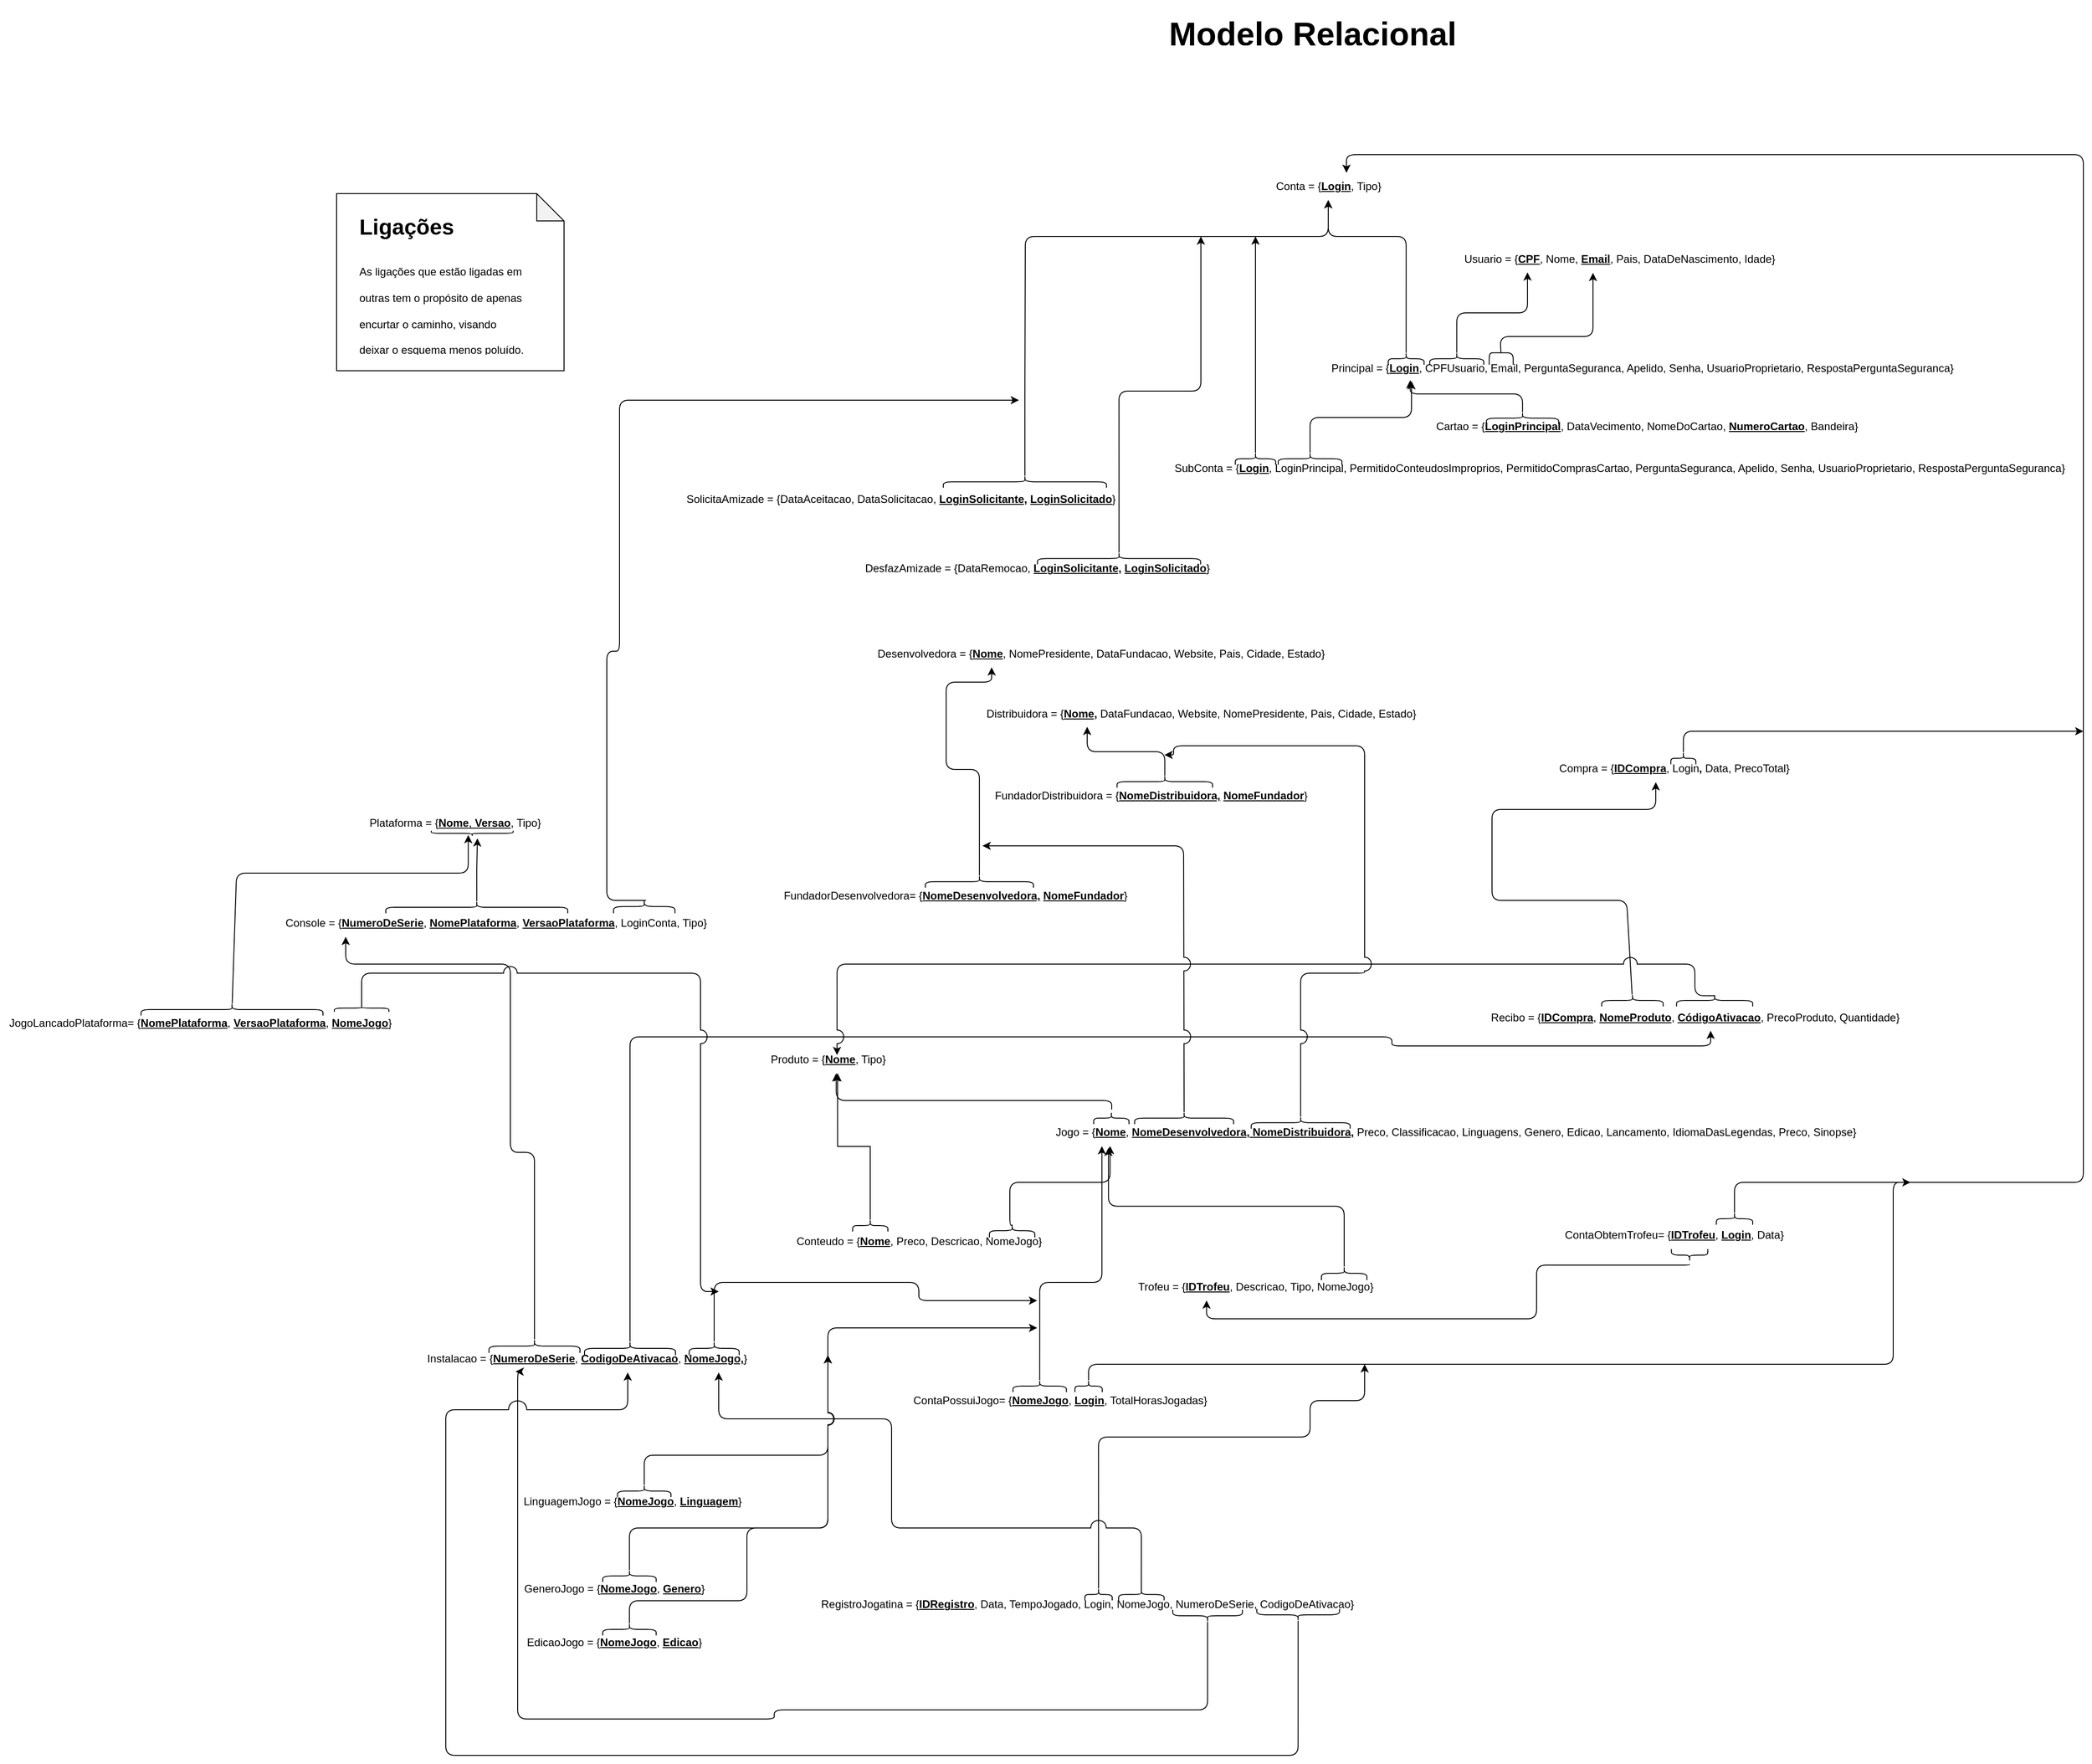 <mxfile version="21.3.6" type="device">
  <diagram name="Page-1" id="J8sD0P-VLiAFO0Mi7lsR">
    <mxGraphModel dx="4269" dy="-627" grid="1" gridSize="10" guides="1" tooltips="1" connect="1" arrows="1" fold="1" page="1" pageScale="1" pageWidth="850" pageHeight="1100" math="0" shadow="0">
      <root>
        <mxCell id="0" />
        <mxCell id="1" parent="0" />
        <mxCell id="e3agSbo70QrFWaM-nMXp-7" value="Desenvolvedora = {&lt;u&gt;&lt;b&gt;Nome&lt;/b&gt;&lt;/u&gt;, NomePresidente, DataFundacao, Website, Pais, Cidade, Estado}" style="text;html=1;align=center;verticalAlign=middle;resizable=0;points=[];autosize=1;strokeColor=none;fillColor=none;" parent="1" vertex="1">
          <mxGeometry x="-2430" y="2053.76" width="520" height="30" as="geometry" />
        </mxCell>
        <mxCell id="e3agSbo70QrFWaM-nMXp-8" value="Distribuidora = {&lt;u style=&quot;font-weight: bold;&quot;&gt;Nome,&lt;/u&gt;&lt;b&gt;&amp;nbsp;&lt;/b&gt;DataFundacao, Website, NomePresidente, Pais, Cidade, Estado}" style="text;html=1;align=center;verticalAlign=middle;resizable=0;points=[];autosize=1;strokeColor=none;fillColor=none;" parent="1" vertex="1">
          <mxGeometry x="-2310" y="2120" width="500" height="30" as="geometry" />
        </mxCell>
        <mxCell id="e3agSbo70QrFWaM-nMXp-9" value="FundadorDistribuidora = {&lt;u style=&quot;font-weight: bold;&quot;&gt;NomeDistribuidora,&lt;/u&gt;&amp;nbsp;&lt;b&gt;&lt;u&gt;NomeFundador&lt;/u&gt;&lt;/b&gt;}" style="text;html=1;align=center;verticalAlign=middle;resizable=0;points=[];autosize=1;strokeColor=none;fillColor=none;" parent="1" vertex="1">
          <mxGeometry x="-2300" y="2210" width="370" height="30" as="geometry" />
        </mxCell>
        <mxCell id="e3agSbo70QrFWaM-nMXp-10" value="FundadorDesenvolvedora= {&lt;u style=&quot;font-weight: bold;&quot;&gt;NomeDesenvolvedora,&lt;/u&gt;&amp;nbsp;&lt;b&gt;&lt;u&gt;NomeFundador&lt;/u&gt;&lt;/b&gt;}" style="text;html=1;align=center;verticalAlign=middle;resizable=0;points=[];autosize=1;strokeColor=none;fillColor=none;" parent="1" vertex="1">
          <mxGeometry x="-2530" y="2320" width="400" height="30" as="geometry" />
        </mxCell>
        <mxCell id="e3agSbo70QrFWaM-nMXp-11" value="Jogo = {&lt;b&gt;&lt;u&gt;Nome&lt;/u&gt;&lt;/b&gt;, &lt;b style=&quot;text-decoration-line: underline;&quot;&gt;NomeDesenvolvedora, NomeDistribuidora,&lt;/b&gt;&amp;nbsp;Preco, Classificacao, Linguagens, Genero, Edicao, Lancamento, IdiomaDasLegendas, Preco, Sinopse}" style="text;html=1;align=center;verticalAlign=middle;resizable=0;points=[];autosize=1;strokeColor=none;fillColor=default;" parent="1" vertex="1">
          <mxGeometry x="-2230" y="2580" width="900" height="30" as="geometry" />
        </mxCell>
        <mxCell id="e3agSbo70QrFWaM-nMXp-12" value="Conteudo = {&lt;b style=&quot;border-color: var(--border-color);&quot;&gt;&lt;u style=&quot;border-color: var(--border-color);&quot;&gt;Nome&lt;/u&gt;&lt;/b&gt;, Preco, Descricao, NomeJogo}" style="text;html=1;align=center;verticalAlign=middle;resizable=0;points=[];autosize=1;strokeColor=none;fillColor=none;" parent="1" vertex="1">
          <mxGeometry x="-2515" y="2700" width="290" height="30" as="geometry" />
        </mxCell>
        <mxCell id="e3agSbo70QrFWaM-nMXp-13" value="Produto = {&lt;span style=&quot;border-color: var(--border-color);&quot;&gt;&lt;u style=&quot;font-weight: bold; border-color: var(--border-color);&quot;&gt;Nome&lt;/u&gt;&lt;span style=&quot;border-color: var(--border-color);&quot;&gt;, Tipo&lt;/span&gt;&lt;/span&gt;}" style="text;html=1;align=center;verticalAlign=middle;resizable=0;points=[];autosize=1;strokeColor=none;fillColor=none;" parent="1" vertex="1">
          <mxGeometry x="-2545" y="2500" width="150" height="30" as="geometry" />
        </mxCell>
        <mxCell id="e3agSbo70QrFWaM-nMXp-14" value="Trofeu = {&lt;span style=&quot;border-color: var(--border-color);&quot;&gt;&lt;u style=&quot;font-weight: bold; border-color: var(--border-color);&quot;&gt;IDTrofeu&lt;/u&gt;&lt;span style=&quot;border-color: var(--border-color);&quot;&gt;, Descricao, Tipo, NomeJogo&lt;/span&gt;&lt;/span&gt;}" style="text;html=1;align=center;verticalAlign=middle;resizable=0;points=[];autosize=1;strokeColor=none;fillColor=none;" parent="1" vertex="1">
          <mxGeometry x="-2140" y="2750" width="280" height="30" as="geometry" />
        </mxCell>
        <mxCell id="e3agSbo70QrFWaM-nMXp-15" value="Plataforma = {&lt;span style=&quot;border-color: var(--border-color);&quot;&gt;&lt;u style=&quot;font-weight: bold; border-color: var(--border-color);&quot;&gt;Nome&lt;/u&gt;&lt;span style=&quot;border-color: var(--border-color);&quot;&gt;&lt;u&gt;,&amp;nbsp;&lt;/u&gt;&lt;/span&gt;&lt;span style=&quot;border-color: var(--border-color);&quot;&gt;&lt;b&gt;&lt;u&gt;Versao&lt;/u&gt;&lt;/b&gt;, Tipo&lt;/span&gt;&lt;/span&gt;}" style="text;html=1;align=center;verticalAlign=middle;resizable=0;points=[];autosize=1;strokeColor=none;fillColor=none;" parent="1" vertex="1">
          <mxGeometry x="-2985" y="2240" width="210" height="30" as="geometry" />
        </mxCell>
        <mxCell id="e3agSbo70QrFWaM-nMXp-16" value="RegistroJogatina = {&lt;span style=&quot;border-color: var(--border-color);&quot;&gt;&lt;u style=&quot;font-weight: bold; border-color: var(--border-color);&quot;&gt;IDRegistro&lt;/u&gt;&lt;span style=&quot;border-color: var(--border-color);&quot;&gt;, Data, TempoJogado, Login, NomeJogo, NumeroDeSerie, CodigoDeAtivacao&lt;/span&gt;&lt;/span&gt;}" style="text;html=1;align=center;verticalAlign=middle;resizable=0;points=[];autosize=1;strokeColor=none;fillColor=none;" parent="1" vertex="1">
          <mxGeometry x="-2490" y="3098.75" width="610" height="30" as="geometry" />
        </mxCell>
        <mxCell id="e3agSbo70QrFWaM-nMXp-17" value="Console = {&lt;span style=&quot;border-color: var(--border-color);&quot;&gt;&lt;u style=&quot;font-weight: bold; border-color: var(--border-color);&quot;&gt;NumeroDeSerie&lt;/u&gt;&lt;span style=&quot;border-color: var(--border-color);&quot;&gt;,&amp;nbsp;&lt;u style=&quot;border-color: var(--border-color); font-weight: bold;&quot;&gt;NomePlataforma&lt;/u&gt;,&amp;nbsp;&lt;b&gt;&lt;u&gt;VersaoPlataforma&lt;/u&gt;&lt;/b&gt;, LoginConta, Tipo&lt;/span&gt;&lt;/span&gt;}" style="text;html=1;align=center;verticalAlign=middle;resizable=0;points=[];autosize=1;strokeColor=none;fillColor=none;" parent="1" vertex="1">
          <mxGeometry x="-3080" y="2350" width="490" height="30" as="geometry" />
        </mxCell>
        <mxCell id="e3agSbo70QrFWaM-nMXp-32" value="Instalacao = {&lt;span style=&quot;border-color: var(--border-color);&quot;&gt;&lt;u style=&quot;font-weight: bold; border-color: var(--border-color);&quot;&gt;NumeroDeSerie&lt;/u&gt;&lt;span style=&quot;border-color: var(--border-color);&quot;&gt;, &lt;u style=&quot;font-weight: bold;&quot;&gt;CodigoDeAtivacao&lt;/u&gt;, &lt;b&gt;&lt;u&gt;NomeJogo,&lt;/u&gt;&lt;/b&gt;&lt;/span&gt;&lt;/span&gt;}" style="text;html=1;align=center;verticalAlign=middle;resizable=0;points=[];autosize=1;strokeColor=none;fillColor=none;" parent="1" vertex="1">
          <mxGeometry x="-2925" y="2829.06" width="380" height="30" as="geometry" />
        </mxCell>
        <mxCell id="e3agSbo70QrFWaM-nMXp-34" value="Compra = {&lt;span style=&quot;border-color: var(--border-color);&quot;&gt;&lt;u style=&quot;font-weight: bold; border-color: var(--border-color);&quot;&gt;IDCompra&lt;/u&gt;&lt;span style=&quot;border-color: var(--border-color);&quot;&gt;, Login&lt;u style=&quot;font-weight: bold;&quot;&gt;,&lt;/u&gt;&amp;nbsp;Data, PrecoTotal&lt;/span&gt;&lt;/span&gt;}" style="text;html=1;align=center;verticalAlign=middle;resizable=0;points=[];autosize=1;strokeColor=none;fillColor=none;" parent="1" vertex="1">
          <mxGeometry x="-1680.0" y="2180" width="280" height="30" as="geometry" />
        </mxCell>
        <mxCell id="e3agSbo70QrFWaM-nMXp-35" value="Usuario = {&lt;span style=&quot;border-color: var(--border-color);&quot;&gt;&lt;u style=&quot;font-weight: bold; border-color: var(--border-color);&quot;&gt;CPF&lt;/u&gt;&lt;span style=&quot;border-color: var(--border-color);&quot;&gt;, Nome, &lt;b&gt;&lt;u&gt;Email&lt;/u&gt;&lt;/b&gt;, Pais, DataDeNascimento, Idade&lt;/span&gt;&lt;/span&gt;}" style="text;html=1;align=center;verticalAlign=middle;resizable=0;points=[];autosize=1;strokeColor=none;fillColor=none;" parent="1" vertex="1">
          <mxGeometry x="-1785.0" y="1620" width="370" height="30" as="geometry" />
        </mxCell>
        <mxCell id="e3agSbo70QrFWaM-nMXp-36" value="Principal = {&lt;span style=&quot;border-color: var(--border-color);&quot;&gt;&lt;u style=&quot;font-weight: bold; border-color: var(--border-color);&quot;&gt;Login&lt;/u&gt;&lt;span style=&quot;border-color: var(--border-color);&quot;&gt;, CPFUsuario, Email, PerguntaSeguranca, Apelido, Senha, UsuarioProprietario, RespostaPerguntaSeguranca&lt;/span&gt;&lt;/span&gt;}" style="text;html=1;align=center;verticalAlign=middle;resizable=0;points=[];autosize=1;strokeColor=none;fillColor=none;" parent="1" vertex="1">
          <mxGeometry x="-1930" y="1740" width="710" height="30" as="geometry" />
        </mxCell>
        <mxCell id="e3agSbo70QrFWaM-nMXp-37" value="Conta = {&lt;span style=&quot;border-color: var(--border-color);&quot;&gt;&lt;u style=&quot;font-weight: bold; border-color: var(--border-color);&quot;&gt;Login&lt;/u&gt;&lt;span style=&quot;border-color: var(--border-color);&quot;&gt;, Tipo&lt;/span&gt;&lt;/span&gt;}" style="text;html=1;align=center;verticalAlign=middle;resizable=0;points=[];autosize=1;strokeColor=none;fillColor=none;" parent="1" vertex="1">
          <mxGeometry x="-1990" y="1540" width="140" height="30" as="geometry" />
        </mxCell>
        <mxCell id="e3agSbo70QrFWaM-nMXp-38" value="SubConta = {&lt;span style=&quot;border-color: var(--border-color);&quot;&gt;&lt;u style=&quot;font-weight: bold; border-color: var(--border-color);&quot;&gt;Login&lt;/u&gt;&lt;span style=&quot;border-color: var(--border-color);&quot;&gt;, LoginPrincipal, PermitidoConteudosImproprios, PermitidoComprasCartao, PerguntaSeguranca, Apelido, Senha, UsuarioProprietario, RespostaPerguntaSeguranca&lt;/span&gt;&lt;/span&gt;}" style="text;html=1;align=center;verticalAlign=middle;resizable=0;points=[];autosize=1;strokeColor=none;fillColor=none;" parent="1" vertex="1">
          <mxGeometry x="-2100" y="1850" width="1000" height="30" as="geometry" />
        </mxCell>
        <mxCell id="e3agSbo70QrFWaM-nMXp-42" value="Cartao = {&lt;b&gt;&lt;u&gt;LoginPrincipal&lt;/u&gt;&lt;/b&gt;, DataVecimento, NomeDoCartao, &lt;u&gt;&lt;b&gt;NumeroCartao&lt;/b&gt;&lt;/u&gt;, Bandeira}" style="text;html=1;align=center;verticalAlign=middle;resizable=0;points=[];autosize=1;strokeColor=none;fillColor=none;" parent="1" vertex="1">
          <mxGeometry x="-1815" y="1804.38" width="490" height="30" as="geometry" />
        </mxCell>
        <mxCell id="e3agSbo70QrFWaM-nMXp-43" value="SolicitaAmizade = {DataAceitacao, DataSolicitacao,&amp;nbsp;&lt;u style=&quot;font-weight: bold;&quot;&gt;LoginSolicitante,&lt;/u&gt;&amp;nbsp;&lt;u style=&quot;font-weight: bold;&quot;&gt;LoginSolicitado&lt;/u&gt;}" style="text;html=1;align=center;verticalAlign=middle;resizable=0;points=[];autosize=1;strokeColor=none;fillColor=none;" parent="1" vertex="1">
          <mxGeometry x="-2640" y="1884.38" width="500" height="30" as="geometry" />
        </mxCell>
        <mxCell id="e3agSbo70QrFWaM-nMXp-44" value="DesfazAmizade = {DataRemocao,&amp;nbsp;&lt;u style=&quot;font-weight: bold;&quot;&gt;LoginSolicitante,&lt;/u&gt;&amp;nbsp;&lt;u style=&quot;font-weight: bold;&quot;&gt;LoginSolicitado&lt;/u&gt;}" style="text;html=1;align=center;verticalAlign=middle;resizable=0;points=[];autosize=1;strokeColor=none;fillColor=none;" parent="1" vertex="1">
          <mxGeometry x="-2440" y="1960" width="400" height="30" as="geometry" />
        </mxCell>
        <mxCell id="e3agSbo70QrFWaM-nMXp-55" style="edgeStyle=orthogonalEdgeStyle;rounded=1;orthogonalLoop=1;jettySize=auto;html=1;exitX=0.1;exitY=0.5;exitDx=0;exitDy=0;exitPerimeter=0;entryX=0.078;entryY=1;entryDx=0;entryDy=0;entryPerimeter=0;" parent="1" source="e3agSbo70QrFWaM-nMXp-54" target="e3agSbo70QrFWaM-nMXp-11" edge="1">
          <mxGeometry relative="1" as="geometry">
            <mxPoint x="-2170" y="2650" as="targetPoint" />
            <Array as="points">
              <mxPoint x="-2270" y="2697" />
              <mxPoint x="-2270" y="2650" />
              <mxPoint x="-2160" y="2650" />
            </Array>
          </mxGeometry>
        </mxCell>
        <mxCell id="e3agSbo70QrFWaM-nMXp-54" value="" style="shape=curlyBracket;whiteSpace=wrap;html=1;rounded=1;labelPosition=left;verticalLabelPosition=middle;align=right;verticalAlign=middle;rotation=90;" parent="1" vertex="1">
          <mxGeometry x="-2275" y="2678.13" width="15" height="50" as="geometry" />
        </mxCell>
        <mxCell id="e3agSbo70QrFWaM-nMXp-57" style="edgeStyle=orthogonalEdgeStyle;rounded=1;orthogonalLoop=1;jettySize=auto;html=1;entryX=0.076;entryY=1.066;entryDx=0;entryDy=0;entryPerimeter=0;" parent="1" source="e3agSbo70QrFWaM-nMXp-56" target="e3agSbo70QrFWaM-nMXp-11" edge="1">
          <mxGeometry relative="1" as="geometry" />
        </mxCell>
        <mxCell id="e3agSbo70QrFWaM-nMXp-56" value="" style="shape=curlyBracket;whiteSpace=wrap;html=1;rounded=1;labelPosition=left;verticalLabelPosition=middle;align=right;verticalAlign=middle;rotation=90;" parent="1" vertex="1">
          <mxGeometry x="-1910" y="2725" width="15" height="50" as="geometry" />
        </mxCell>
        <mxCell id="e3agSbo70QrFWaM-nMXp-61" style="edgeStyle=orthogonalEdgeStyle;rounded=0;orthogonalLoop=1;jettySize=auto;html=1;entryX=0.571;entryY=1;entryDx=0;entryDy=0;entryPerimeter=0;" parent="1" source="e3agSbo70QrFWaM-nMXp-59" target="e3agSbo70QrFWaM-nMXp-13" edge="1">
          <mxGeometry relative="1" as="geometry" />
        </mxCell>
        <mxCell id="e3agSbo70QrFWaM-nMXp-59" value="" style="shape=curlyBracket;whiteSpace=wrap;html=1;rounded=1;labelPosition=left;verticalLabelPosition=middle;align=right;verticalAlign=middle;rotation=90;" parent="1" vertex="1">
          <mxGeometry x="-2430.0" y="2678.13" width="13.13" height="38.75" as="geometry" />
        </mxCell>
        <mxCell id="e3agSbo70QrFWaM-nMXp-62" style="edgeStyle=orthogonalEdgeStyle;rounded=1;orthogonalLoop=1;jettySize=auto;html=1;entryX=0.561;entryY=1.002;entryDx=0;entryDy=0;entryPerimeter=0;" parent="1" target="e3agSbo70QrFWaM-nMXp-13" edge="1">
          <mxGeometry relative="1" as="geometry">
            <mxPoint x="-2158" y="2570" as="sourcePoint" />
            <Array as="points">
              <mxPoint x="-2461" y="2560" />
            </Array>
          </mxGeometry>
        </mxCell>
        <mxCell id="e3agSbo70QrFWaM-nMXp-60" value="" style="shape=curlyBracket;whiteSpace=wrap;html=1;rounded=1;labelPosition=left;verticalLabelPosition=middle;align=right;verticalAlign=middle;rotation=90;" parent="1" vertex="1">
          <mxGeometry x="-2165" y="2560" width="13.13" height="38.75" as="geometry" />
        </mxCell>
        <mxCell id="e3agSbo70QrFWaM-nMXp-66" style="edgeStyle=orthogonalEdgeStyle;rounded=1;orthogonalLoop=1;jettySize=auto;html=1;" parent="1" source="e3agSbo70QrFWaM-nMXp-63" target="e3agSbo70QrFWaM-nMXp-7" edge="1">
          <mxGeometry relative="1" as="geometry">
            <mxPoint x="-2290" y="2090" as="targetPoint" />
            <Array as="points">
              <mxPoint x="-2303" y="2196" />
              <mxPoint x="-2340" y="2196" />
              <mxPoint x="-2340" y="2100" />
              <mxPoint x="-2290" y="2100" />
            </Array>
          </mxGeometry>
        </mxCell>
        <mxCell id="e3agSbo70QrFWaM-nMXp-63" value="" style="shape=curlyBracket;whiteSpace=wrap;html=1;rounded=1;labelPosition=left;verticalLabelPosition=middle;align=right;verticalAlign=middle;rotation=90;" parent="1" vertex="1">
          <mxGeometry x="-2310" y="2260" width="13.13" height="118.75" as="geometry" />
        </mxCell>
        <mxCell id="e3agSbo70QrFWaM-nMXp-69" style="edgeStyle=orthogonalEdgeStyle;rounded=1;orthogonalLoop=1;jettySize=auto;html=1;entryX=0.25;entryY=0.972;entryDx=0;entryDy=0;entryPerimeter=0;" parent="1" source="e3agSbo70QrFWaM-nMXp-68" target="e3agSbo70QrFWaM-nMXp-8" edge="1">
          <mxGeometry relative="1" as="geometry" />
        </mxCell>
        <mxCell id="e3agSbo70QrFWaM-nMXp-68" value="" style="shape=curlyBracket;whiteSpace=wrap;html=1;rounded=1;labelPosition=left;verticalLabelPosition=middle;align=right;verticalAlign=middle;rotation=90;" parent="1" vertex="1">
          <mxGeometry x="-2106.25" y="2156.88" width="13.13" height="105" as="geometry" />
        </mxCell>
        <mxCell id="e3agSbo70QrFWaM-nMXp-72" style="edgeStyle=orthogonalEdgeStyle;rounded=1;orthogonalLoop=1;jettySize=auto;html=1;entryX=0.143;entryY=0.971;entryDx=0;entryDy=0;entryPerimeter=0;" parent="1" source="e3agSbo70QrFWaM-nMXp-71" target="e3agSbo70QrFWaM-nMXp-36" edge="1">
          <mxGeometry relative="1" as="geometry" />
        </mxCell>
        <mxCell id="e3agSbo70QrFWaM-nMXp-71" value="" style="shape=curlyBracket;whiteSpace=wrap;html=1;rounded=1;labelPosition=left;verticalLabelPosition=middle;align=right;verticalAlign=middle;rotation=90;" parent="1" vertex="1">
          <mxGeometry x="-1946.56" y="1819.38" width="13.13" height="70" as="geometry" />
        </mxCell>
        <mxCell id="e3agSbo70QrFWaM-nMXp-94" style="edgeStyle=orthogonalEdgeStyle;rounded=1;orthogonalLoop=1;jettySize=auto;html=1;" parent="1" source="e3agSbo70QrFWaM-nMXp-74" target="e3agSbo70QrFWaM-nMXp-37" edge="1">
          <mxGeometry relative="1" as="geometry">
            <Array as="points">
              <mxPoint x="-1834" y="1610" />
              <mxPoint x="-1920" y="1610" />
            </Array>
          </mxGeometry>
        </mxCell>
        <mxCell id="e3agSbo70QrFWaM-nMXp-74" value="" style="shape=curlyBracket;whiteSpace=wrap;html=1;rounded=1;labelPosition=left;verticalLabelPosition=middle;align=right;verticalAlign=middle;rotation=90;" parent="1" vertex="1">
          <mxGeometry x="-1840.94" y="1724.69" width="13.13" height="39.38" as="geometry" />
        </mxCell>
        <mxCell id="jU4q8psLORbUXHxAr8m7-4" style="edgeStyle=orthogonalEdgeStyle;rounded=0;orthogonalLoop=1;jettySize=auto;html=1;" parent="1" source="e3agSbo70QrFWaM-nMXp-76" edge="1">
          <mxGeometry relative="1" as="geometry">
            <mxPoint x="-2000" y="1610" as="targetPoint" />
            <Array as="points">
              <mxPoint x="-2000" y="1750" />
            </Array>
          </mxGeometry>
        </mxCell>
        <mxCell id="e3agSbo70QrFWaM-nMXp-76" value="" style="shape=curlyBracket;whiteSpace=wrap;html=1;rounded=1;labelPosition=left;verticalLabelPosition=middle;align=right;verticalAlign=middle;rotation=90;" parent="1" vertex="1">
          <mxGeometry x="-2006.56" y="1832.19" width="13.13" height="44.38" as="geometry" />
        </mxCell>
        <mxCell id="e3agSbo70QrFWaM-nMXp-98" style="edgeStyle=orthogonalEdgeStyle;rounded=1;orthogonalLoop=1;jettySize=auto;html=1;entryX=0.141;entryY=0.934;entryDx=0;entryDy=0;entryPerimeter=0;" parent="1" source="e3agSbo70QrFWaM-nMXp-97" target="e3agSbo70QrFWaM-nMXp-36" edge="1">
          <mxGeometry relative="1" as="geometry" />
        </mxCell>
        <mxCell id="e3agSbo70QrFWaM-nMXp-97" value="" style="shape=curlyBracket;whiteSpace=wrap;html=1;rounded=1;labelPosition=left;verticalLabelPosition=middle;align=right;verticalAlign=middle;rotation=90;" parent="1" vertex="1">
          <mxGeometry x="-1713" y="1770" width="13.13" height="79.38" as="geometry" />
        </mxCell>
        <mxCell id="e3agSbo70QrFWaM-nMXp-100" style="edgeStyle=orthogonalEdgeStyle;rounded=1;orthogonalLoop=1;jettySize=auto;html=1;entryX=0.227;entryY=0.984;entryDx=0;entryDy=0;entryPerimeter=0;" parent="1" source="e3agSbo70QrFWaM-nMXp-99" target="e3agSbo70QrFWaM-nMXp-35" edge="1">
          <mxGeometry relative="1" as="geometry" />
        </mxCell>
        <mxCell id="e3agSbo70QrFWaM-nMXp-99" value="" style="shape=curlyBracket;whiteSpace=wrap;html=1;rounded=1;labelPosition=left;verticalLabelPosition=middle;align=right;verticalAlign=middle;rotation=90;" parent="1" vertex="1">
          <mxGeometry x="-1785.31" y="1714.69" width="13.13" height="59.38" as="geometry" />
        </mxCell>
        <mxCell id="e3agSbo70QrFWaM-nMXp-106" style="edgeStyle=orthogonalEdgeStyle;rounded=1;orthogonalLoop=1;jettySize=auto;html=1;" parent="1" source="e3agSbo70QrFWaM-nMXp-102" target="e3agSbo70QrFWaM-nMXp-37" edge="1">
          <mxGeometry relative="1" as="geometry">
            <mxPoint x="-1920" y="1650" as="targetPoint" />
            <Array as="points">
              <mxPoint x="-2253" y="1780" />
              <mxPoint x="-2253" y="1780" />
              <mxPoint x="-2253" y="1610" />
              <mxPoint x="-1920" y="1610" />
            </Array>
          </mxGeometry>
        </mxCell>
        <mxCell id="e3agSbo70QrFWaM-nMXp-102" value="" style="shape=curlyBracket;whiteSpace=wrap;html=1;rounded=1;labelPosition=left;verticalLabelPosition=middle;align=right;verticalAlign=middle;rotation=90;" parent="1" vertex="1">
          <mxGeometry x="-2260" y="1790" width="13.13" height="179.38" as="geometry" />
        </mxCell>
        <mxCell id="e3agSbo70QrFWaM-nMXp-108" style="edgeStyle=orthogonalEdgeStyle;rounded=1;orthogonalLoop=1;jettySize=auto;html=1;" parent="1" source="e3agSbo70QrFWaM-nMXp-103" edge="1">
          <mxGeometry relative="1" as="geometry">
            <mxPoint x="-2060" y="1610" as="targetPoint" />
            <Array as="points">
              <mxPoint x="-2150" y="1780" />
              <mxPoint x="-2060" y="1780" />
              <mxPoint x="-2060" y="1630" />
            </Array>
          </mxGeometry>
        </mxCell>
        <mxCell id="e3agSbo70QrFWaM-nMXp-103" value="" style="shape=curlyBracket;whiteSpace=wrap;html=1;rounded=1;labelPosition=left;verticalLabelPosition=middle;align=right;verticalAlign=middle;rotation=90;" parent="1" vertex="1">
          <mxGeometry x="-2156.57" y="1874.38" width="13.13" height="179.38" as="geometry" />
        </mxCell>
        <mxCell id="e3agSbo70QrFWaM-nMXp-109" value="ContaObtemTrofeu= {&lt;span style=&quot;border-color: var(--border-color);&quot;&gt;&lt;u style=&quot;font-weight: bold; border-color: var(--border-color);&quot;&gt;IDTrofeu&lt;/u&gt;&lt;span style=&quot;border-color: var(--border-color);&quot;&gt;, &lt;b&gt;&lt;u&gt;Login&lt;/u&gt;&lt;/b&gt;, Data&lt;/span&gt;&lt;/span&gt;}" style="text;html=1;align=center;verticalAlign=middle;resizable=0;points=[];autosize=1;strokeColor=none;fillColor=none;" parent="1" vertex="1">
          <mxGeometry x="-1670.0" y="2692.5" width="260" height="30" as="geometry" />
        </mxCell>
        <mxCell id="e3agSbo70QrFWaM-nMXp-111" style="edgeStyle=orthogonalEdgeStyle;rounded=1;orthogonalLoop=1;jettySize=auto;html=1;entryX=0.308;entryY=0.995;entryDx=0;entryDy=0;entryPerimeter=0;" parent="1" target="e3agSbo70QrFWaM-nMXp-14" edge="1">
          <mxGeometry relative="1" as="geometry">
            <mxPoint x="-1523" y="2740" as="sourcePoint" />
            <Array as="points">
              <mxPoint x="-1523" y="2741" />
              <mxPoint x="-1691" y="2741" />
              <mxPoint x="-1691" y="2800" />
              <mxPoint x="-2054" y="2800" />
            </Array>
          </mxGeometry>
        </mxCell>
        <mxCell id="e3agSbo70QrFWaM-nMXp-110" value="" style="shape=curlyBracket;whiteSpace=wrap;html=1;rounded=1;labelPosition=left;verticalLabelPosition=middle;align=right;verticalAlign=middle;rotation=-90;" parent="1" vertex="1">
          <mxGeometry x="-1529.37" y="2710" width="13.13" height="40" as="geometry" />
        </mxCell>
        <mxCell id="e3agSbo70QrFWaM-nMXp-113" style="edgeStyle=orthogonalEdgeStyle;rounded=1;orthogonalLoop=1;jettySize=auto;html=1;entryX=0.643;entryY=0;entryDx=0;entryDy=0;entryPerimeter=0;" parent="1" source="e3agSbo70QrFWaM-nMXp-112" target="e3agSbo70QrFWaM-nMXp-37" edge="1">
          <mxGeometry relative="1" as="geometry">
            <mxPoint x="-1420" y="2300" as="targetPoint" />
            <Array as="points">
              <mxPoint x="-1473" y="2650" />
              <mxPoint x="-1090" y="2650" />
              <mxPoint x="-1090" y="1520" />
              <mxPoint x="-1900" y="1520" />
            </Array>
          </mxGeometry>
        </mxCell>
        <mxCell id="e3agSbo70QrFWaM-nMXp-112" value="" style="shape=curlyBracket;whiteSpace=wrap;html=1;rounded=1;labelPosition=left;verticalLabelPosition=middle;align=right;verticalAlign=middle;rotation=90;" parent="1" vertex="1">
          <mxGeometry x="-1480" y="2670" width="13.13" height="40" as="geometry" />
        </mxCell>
        <mxCell id="e3agSbo70QrFWaM-nMXp-114" value="JogoLancadoPlataforma= {&lt;span style=&quot;border-color: var(--border-color);&quot;&gt;&lt;span style=&quot;border-color: var(--border-color);&quot;&gt;&lt;u style=&quot;border-color: var(--border-color); font-weight: bold;&quot;&gt;NomePlataforma&lt;/u&gt;,&amp;nbsp;&lt;b&gt;&lt;u&gt;VersaoPlataforma&lt;/u&gt;&lt;/b&gt;, &lt;b&gt;&lt;u&gt;NomeJogo&lt;/u&gt;&lt;/b&gt;&lt;/span&gt;&lt;/span&gt;}" style="text;html=1;align=center;verticalAlign=middle;resizable=0;points=[];autosize=1;strokeColor=none;fillColor=none;" parent="1" vertex="1">
          <mxGeometry x="-3380" y="2460" width="440" height="30" as="geometry" />
        </mxCell>
        <mxCell id="e3agSbo70QrFWaM-nMXp-115" value="ContaPossuiJogo= {&lt;span style=&quot;border-color: var(--border-color);&quot;&gt;&lt;u style=&quot;font-weight: bold; border-color: var(--border-color);&quot;&gt;NomeJogo&lt;/u&gt;&lt;span style=&quot;border-color: var(--border-color);&quot;&gt;,&amp;nbsp;&lt;u style=&quot;border-color: var(--border-color); font-weight: bold;&quot;&gt;Login&lt;/u&gt;, TotalHorasJogadas&lt;/span&gt;&lt;/span&gt;}" style="text;html=1;align=center;verticalAlign=middle;resizable=0;points=[];autosize=1;strokeColor=none;fillColor=none;" parent="1" vertex="1">
          <mxGeometry x="-2390" y="2875.31" width="350" height="30" as="geometry" />
        </mxCell>
        <mxCell id="e3agSbo70QrFWaM-nMXp-121" style="edgeStyle=orthogonalEdgeStyle;rounded=0;orthogonalLoop=1;jettySize=auto;html=1;entryX=0.618;entryY=1.058;entryDx=0;entryDy=0;entryPerimeter=0;" parent="1" source="e3agSbo70QrFWaM-nMXp-120" target="e3agSbo70QrFWaM-nMXp-15" edge="1">
          <mxGeometry relative="1" as="geometry" />
        </mxCell>
        <mxCell id="e3agSbo70QrFWaM-nMXp-120" value="" style="shape=curlyBracket;whiteSpace=wrap;html=1;rounded=1;labelPosition=left;verticalLabelPosition=middle;align=right;verticalAlign=middle;rotation=90;" parent="1" vertex="1">
          <mxGeometry x="-2862.5" y="2247.5" width="13.13" height="200" as="geometry" />
        </mxCell>
        <mxCell id="e3agSbo70QrFWaM-nMXp-123" style="edgeStyle=orthogonalEdgeStyle;rounded=1;orthogonalLoop=1;jettySize=auto;html=1;entryX=0.57;entryY=0.936;entryDx=0;entryDy=0;entryPerimeter=0;" parent="1" source="e3agSbo70QrFWaM-nMXp-122" target="e3agSbo70QrFWaM-nMXp-15" edge="1">
          <mxGeometry relative="1" as="geometry">
            <Array as="points">
              <mxPoint x="-3120" y="2310" />
              <mxPoint x="-2865" y="2310" />
            </Array>
          </mxGeometry>
        </mxCell>
        <mxCell id="e3agSbo70QrFWaM-nMXp-122" value="" style="shape=curlyBracket;whiteSpace=wrap;html=1;rounded=1;labelPosition=left;verticalLabelPosition=middle;align=right;verticalAlign=middle;rotation=90;" parent="1" vertex="1">
          <mxGeometry x="-3131.56" y="2360" width="13.13" height="200" as="geometry" />
        </mxCell>
        <mxCell id="e3agSbo70QrFWaM-nMXp-128" style="edgeStyle=orthogonalEdgeStyle;rounded=1;orthogonalLoop=1;jettySize=auto;html=1;entryX=0.068;entryY=1.007;entryDx=0;entryDy=0;entryPerimeter=0;" parent="1" source="e3agSbo70QrFWaM-nMXp-124" target="e3agSbo70QrFWaM-nMXp-11" edge="1">
          <mxGeometry relative="1" as="geometry">
            <Array as="points">
              <mxPoint x="-2237" y="2760" />
              <mxPoint x="-2169" y="2760" />
            </Array>
          </mxGeometry>
        </mxCell>
        <mxCell id="e3agSbo70QrFWaM-nMXp-124" value="" style="shape=curlyBracket;whiteSpace=wrap;html=1;rounded=1;labelPosition=left;verticalLabelPosition=middle;align=right;verticalAlign=middle;rotation=90;" parent="1" vertex="1">
          <mxGeometry x="-2243.75" y="2844.68" width="13.13" height="58.75" as="geometry" />
        </mxCell>
        <mxCell id="e3agSbo70QrFWaM-nMXp-129" style="edgeStyle=orthogonalEdgeStyle;rounded=1;orthogonalLoop=1;jettySize=auto;html=1;" parent="1" source="e3agSbo70QrFWaM-nMXp-127" edge="1">
          <mxGeometry relative="1" as="geometry">
            <mxPoint x="-1280" y="2650" as="targetPoint" />
            <Array as="points">
              <mxPoint x="-2183" y="2850" />
              <mxPoint x="-1299" y="2850" />
              <mxPoint x="-1299" y="2650" />
            </Array>
          </mxGeometry>
        </mxCell>
        <mxCell id="e3agSbo70QrFWaM-nMXp-127" value="" style="shape=curlyBracket;whiteSpace=wrap;html=1;rounded=1;labelPosition=left;verticalLabelPosition=middle;align=right;verticalAlign=middle;rotation=90;" parent="1" vertex="1">
          <mxGeometry x="-2190" y="2859.06" width="13.13" height="30" as="geometry" />
        </mxCell>
        <mxCell id="e3agSbo70QrFWaM-nMXp-132" style="edgeStyle=orthogonalEdgeStyle;rounded=1;orthogonalLoop=1;jettySize=auto;html=1;" parent="1" source="e3agSbo70QrFWaM-nMXp-130" edge="1">
          <mxGeometry relative="1" as="geometry">
            <mxPoint x="-1880" y="2850" as="targetPoint" />
            <Array as="points">
              <mxPoint x="-1940" y="2930" />
              <mxPoint x="-1940" y="2890" />
              <mxPoint x="-1880" y="2890" />
            </Array>
          </mxGeometry>
        </mxCell>
        <mxCell id="e3agSbo70QrFWaM-nMXp-130" value="" style="shape=curlyBracket;whiteSpace=wrap;html=1;rounded=1;labelPosition=left;verticalLabelPosition=middle;align=right;verticalAlign=middle;rotation=90;" parent="1" vertex="1">
          <mxGeometry x="-2179.06" y="3088.12" width="13.13" height="30" as="geometry" />
        </mxCell>
        <mxCell id="SK_KU7SZZBIIfhntrLHh-2" style="edgeStyle=orthogonalEdgeStyle;rounded=1;orthogonalLoop=1;jettySize=auto;html=1;exitX=0.1;exitY=0.5;exitDx=0;exitDy=0;exitPerimeter=0;jumpStyle=arc;jumpSize=17;" parent="1" source="e3agSbo70QrFWaM-nMXp-131" target="e3agSbo70QrFWaM-nMXp-32" edge="1">
          <mxGeometry relative="1" as="geometry">
            <mxPoint x="-2851.28" y="2755.66" as="targetPoint" />
            <mxPoint x="-2025.99" y="3015.005" as="sourcePoint" />
            <Array as="points">
              <mxPoint x="-2125" y="3030" />
              <mxPoint x="-2400" y="3030" />
              <mxPoint x="-2400" y="2910" />
              <mxPoint x="-2590" y="2910" />
            </Array>
          </mxGeometry>
        </mxCell>
        <mxCell id="e3agSbo70QrFWaM-nMXp-131" value="" style="shape=curlyBracket;whiteSpace=wrap;html=1;rounded=1;labelPosition=left;verticalLabelPosition=middle;align=right;verticalAlign=middle;rotation=90;" parent="1" vertex="1">
          <mxGeometry x="-2132.0" y="3078.12" width="13.13" height="50" as="geometry" />
        </mxCell>
        <mxCell id="e3agSbo70QrFWaM-nMXp-140" style="edgeStyle=orthogonalEdgeStyle;rounded=1;orthogonalLoop=1;jettySize=auto;html=1;entryX=0.536;entryY=0.985;entryDx=0;entryDy=0;entryPerimeter=0;" parent="1" source="e3agSbo70QrFWaM-nMXp-136" target="4W0Tc7HnA4C98M1lUFlG-6" edge="1">
          <mxGeometry relative="1" as="geometry">
            <mxPoint x="-1500" y="2490" as="targetPoint" />
            <Array as="points">
              <mxPoint x="-2687" y="2490" />
              <mxPoint x="-1850" y="2490" />
              <mxPoint x="-1850" y="2500" />
              <mxPoint x="-1500" y="2500" />
            </Array>
          </mxGeometry>
        </mxCell>
        <mxCell id="e3agSbo70QrFWaM-nMXp-136" value="" style="shape=curlyBracket;whiteSpace=wrap;html=1;rounded=1;labelPosition=left;verticalLabelPosition=middle;align=right;verticalAlign=middle;rotation=90;" parent="1" vertex="1">
          <mxGeometry x="-2695" y="2782.5" width="15" height="100" as="geometry" />
        </mxCell>
        <mxCell id="e3agSbo70QrFWaM-nMXp-139" style="edgeStyle=orthogonalEdgeStyle;rounded=1;orthogonalLoop=1;jettySize=auto;html=1;" parent="1" source="e3agSbo70QrFWaM-nMXp-137" target="e3agSbo70QrFWaM-nMXp-17" edge="1">
          <mxGeometry relative="1" as="geometry">
            <mxPoint x="-2980" y="2400" as="targetPoint" />
            <Array as="points">
              <mxPoint x="-2792" y="2617" />
              <mxPoint x="-2819" y="2617" />
              <mxPoint x="-2819" y="2410" />
              <mxPoint x="-3000" y="2410" />
            </Array>
          </mxGeometry>
        </mxCell>
        <mxCell id="e3agSbo70QrFWaM-nMXp-137" value="" style="shape=curlyBracket;whiteSpace=wrap;html=1;rounded=1;labelPosition=left;verticalLabelPosition=middle;align=right;verticalAlign=middle;rotation=90;" parent="1" vertex="1">
          <mxGeometry x="-2800" y="2780" width="15" height="100" as="geometry" />
        </mxCell>
        <mxCell id="e3agSbo70QrFWaM-nMXp-141" style="edgeStyle=orthogonalEdgeStyle;rounded=1;orthogonalLoop=1;jettySize=auto;html=1;" parent="1" source="e3agSbo70QrFWaM-nMXp-138" edge="1">
          <mxGeometry relative="1" as="geometry">
            <mxPoint x="-2240" y="2780" as="targetPoint" />
            <Array as="points">
              <mxPoint x="-2595" y="2760" />
              <mxPoint x="-2370" y="2760" />
            </Array>
          </mxGeometry>
        </mxCell>
        <mxCell id="e3agSbo70QrFWaM-nMXp-138" value="" style="shape=curlyBracket;whiteSpace=wrap;html=1;rounded=1;labelPosition=left;verticalLabelPosition=middle;align=right;verticalAlign=middle;rotation=90;" parent="1" vertex="1">
          <mxGeometry x="-2602.5" y="2805" width="15" height="55" as="geometry" />
        </mxCell>
        <mxCell id="e3agSbo70QrFWaM-nMXp-146" style="edgeStyle=orthogonalEdgeStyle;rounded=1;orthogonalLoop=1;jettySize=auto;html=1;jumpStyle=arc;jumpSize=15;" parent="1" source="e3agSbo70QrFWaM-nMXp-145" edge="1">
          <mxGeometry relative="1" as="geometry">
            <mxPoint x="-2590" y="2770" as="targetPoint" />
            <Array as="points">
              <mxPoint x="-2982" y="2420" />
              <mxPoint x="-2610" y="2420" />
            </Array>
          </mxGeometry>
        </mxCell>
        <mxCell id="e3agSbo70QrFWaM-nMXp-145" value="" style="shape=curlyBracket;whiteSpace=wrap;html=1;rounded=1;labelPosition=left;verticalLabelPosition=middle;align=right;verticalAlign=middle;rotation=90;size=0.167;" parent="1" vertex="1">
          <mxGeometry x="-2985" y="2430" width="5" height="60" as="geometry" />
        </mxCell>
        <mxCell id="e3agSbo70QrFWaM-nMXp-153" style="edgeStyle=orthogonalEdgeStyle;rounded=1;orthogonalLoop=1;jettySize=auto;html=1;" parent="1" source="e3agSbo70QrFWaM-nMXp-152" target="e3agSbo70QrFWaM-nMXp-34" edge="1">
          <mxGeometry relative="1" as="geometry">
            <mxPoint x="-1570" y="2240" as="targetPoint" />
            <Array as="points">
              <mxPoint x="-1592" y="2340" />
              <mxPoint x="-1740" y="2340" />
              <mxPoint x="-1740" y="2240" />
              <mxPoint x="-1560" y="2240" />
            </Array>
          </mxGeometry>
        </mxCell>
        <mxCell id="e3agSbo70QrFWaM-nMXp-152" value="" style="shape=curlyBracket;whiteSpace=wrap;html=1;rounded=1;labelPosition=left;verticalLabelPosition=middle;align=right;verticalAlign=middle;rotation=90;" parent="1" vertex="1">
          <mxGeometry x="-1592.19" y="2416.25" width="13.13" height="67.5" as="geometry" />
        </mxCell>
        <mxCell id="e3agSbo70QrFWaM-nMXp-159" style="edgeStyle=orthogonalEdgeStyle;rounded=1;orthogonalLoop=1;jettySize=auto;html=1;entryX=0.567;entryY=0.333;entryDx=0;entryDy=0;entryPerimeter=0;jumpStyle=arc;jumpSize=15;exitX=0.1;exitY=0.5;exitDx=0;exitDy=0;exitPerimeter=0;" parent="1" source="e3agSbo70QrFWaM-nMXp-158" target="e3agSbo70QrFWaM-nMXp-13" edge="1">
          <mxGeometry relative="1" as="geometry">
            <mxPoint x="-1810" y="2390" as="targetPoint" />
            <Array as="points">
              <mxPoint x="-1517" y="2445" />
              <mxPoint x="-1517" y="2410" />
              <mxPoint x="-2460" y="2410" />
            </Array>
          </mxGeometry>
        </mxCell>
        <mxCell id="e3agSbo70QrFWaM-nMXp-158" value="" style="shape=curlyBracket;whiteSpace=wrap;html=1;rounded=1;labelPosition=left;verticalLabelPosition=middle;align=right;verticalAlign=middle;rotation=90;" parent="1" vertex="1">
          <mxGeometry x="-1501.87" y="2408.13" width="13.13" height="83.75" as="geometry" />
        </mxCell>
        <mxCell id="e3agSbo70QrFWaM-nMXp-161" value="" style="shape=curlyBracket;whiteSpace=wrap;html=1;rounded=1;labelPosition=left;verticalLabelPosition=middle;align=right;verticalAlign=middle;rotation=90;" parent="1" vertex="1">
          <mxGeometry x="-2085" y="2525" width="13.13" height="108.75" as="geometry" />
        </mxCell>
        <mxCell id="e3agSbo70QrFWaM-nMXp-165" style="edgeStyle=orthogonalEdgeStyle;rounded=1;orthogonalLoop=1;jettySize=auto;html=1;jumpStyle=arc;jumpSize=15;" parent="1" source="e3agSbo70QrFWaM-nMXp-161" edge="1">
          <mxGeometry relative="1" as="geometry">
            <mxPoint x="-2300" y="2280" as="targetPoint" />
            <mxPoint x="-2078" y="2573" as="sourcePoint" />
            <Array as="points">
              <mxPoint x="-2078" y="2462" />
              <mxPoint x="-2079" y="2462" />
              <mxPoint x="-2079" y="2280" />
              <mxPoint x="-2280" y="2280" />
            </Array>
          </mxGeometry>
        </mxCell>
        <mxCell id="e3agSbo70QrFWaM-nMXp-167" style="edgeStyle=orthogonalEdgeStyle;rounded=1;orthogonalLoop=1;jettySize=auto;html=1;jumpStyle=arc;jumpSize=15;" parent="1" source="e3agSbo70QrFWaM-nMXp-166" edge="1">
          <mxGeometry relative="1" as="geometry">
            <mxPoint x="-2100" y="2180" as="targetPoint" />
            <Array as="points">
              <mxPoint x="-1950" y="2420" />
              <mxPoint x="-1880" y="2420" />
              <mxPoint x="-1880" y="2170" />
              <mxPoint x="-2090" y="2170" />
            </Array>
          </mxGeometry>
        </mxCell>
        <mxCell id="e3agSbo70QrFWaM-nMXp-166" value="" style="shape=curlyBracket;whiteSpace=wrap;html=1;rounded=1;labelPosition=left;verticalLabelPosition=middle;align=right;verticalAlign=middle;rotation=90;" parent="1" vertex="1">
          <mxGeometry x="-1956.88" y="2530" width="13.13" height="108.75" as="geometry" />
        </mxCell>
        <mxCell id="jU4q8psLORbUXHxAr8m7-2" style="edgeStyle=orthogonalEdgeStyle;rounded=1;orthogonalLoop=1;jettySize=auto;html=1;" parent="1" edge="1">
          <mxGeometry relative="1" as="geometry">
            <mxPoint x="-2260" y="1790" as="targetPoint" />
            <Array as="points">
              <mxPoint x="-2713" y="2066" />
              <mxPoint x="-2699" y="2066" />
              <mxPoint x="-2699" y="1790" />
            </Array>
            <mxPoint x="-2670" y="2340" as="sourcePoint" />
          </mxGeometry>
        </mxCell>
        <mxCell id="jU4q8psLORbUXHxAr8m7-1" value="" style="shape=curlyBracket;whiteSpace=wrap;html=1;rounded=1;labelPosition=left;verticalLabelPosition=middle;align=right;verticalAlign=middle;rotation=90;" parent="1" vertex="1">
          <mxGeometry x="-2679.21" y="2312.97" width="14.7" height="67.5" as="geometry" />
        </mxCell>
        <mxCell id="q3Ib7wUAKRnM_8V9lSKZ-1" value="LinguagemJogo = {&lt;span style=&quot;border-color: var(--border-color);&quot;&gt;&lt;u style=&quot;font-weight: bold; border-color: var(--border-color);&quot;&gt;NomeJogo&lt;/u&gt;&lt;span style=&quot;border-color: var(--border-color);&quot;&gt;, &lt;b&gt;&lt;u&gt;Linguagem&lt;/u&gt;&lt;/b&gt;&lt;/span&gt;&lt;/span&gt;}" style="text;html=1;align=center;verticalAlign=middle;resizable=0;points=[];autosize=1;strokeColor=none;fillColor=none;" parent="1" vertex="1">
          <mxGeometry x="-2815" y="2985.94" width="260" height="30" as="geometry" />
        </mxCell>
        <mxCell id="q3Ib7wUAKRnM_8V9lSKZ-2" value="GeneroJogo = {&lt;span style=&quot;border-color: var(--border-color);&quot;&gt;&lt;u style=&quot;font-weight: bold; border-color: var(--border-color);&quot;&gt;NomeJogo&lt;/u&gt;&lt;span style=&quot;border-color: var(--border-color);&quot;&gt;, &lt;b&gt;&lt;u&gt;Genero&lt;/u&gt;&lt;/b&gt;&lt;/span&gt;&lt;/span&gt;}" style="text;html=1;align=center;verticalAlign=middle;resizable=0;points=[];autosize=1;strokeColor=none;fillColor=none;" parent="1" vertex="1">
          <mxGeometry x="-2815" y="3082.18" width="220" height="30" as="geometry" />
        </mxCell>
        <mxCell id="q3Ib7wUAKRnM_8V9lSKZ-3" value="EdicaoJogo = {&lt;span style=&quot;border-color: var(--border-color);&quot;&gt;&lt;u style=&quot;font-weight: bold; border-color: var(--border-color);&quot;&gt;NomeJogo&lt;/u&gt;&lt;span style=&quot;border-color: var(--border-color);&quot;&gt;, &lt;b&gt;&lt;u&gt;Edicao&lt;/u&gt;&lt;/b&gt;&lt;/span&gt;&lt;/span&gt;}" style="text;html=1;align=center;verticalAlign=middle;resizable=0;points=[];autosize=1;strokeColor=none;fillColor=none;" parent="1" vertex="1">
          <mxGeometry x="-2815" y="3140.93" width="220" height="30" as="geometry" />
        </mxCell>
        <mxCell id="q3Ib7wUAKRnM_8V9lSKZ-7" style="edgeStyle=orthogonalEdgeStyle;rounded=1;orthogonalLoop=1;jettySize=auto;html=1;jumpStyle=arc;jumpSize=14;" parent="1" source="q3Ib7wUAKRnM_8V9lSKZ-4" edge="1">
          <mxGeometry relative="1" as="geometry">
            <mxPoint x="-2240" y="2810" as="targetPoint" />
            <Array as="points">
              <mxPoint x="-2672" y="2950" />
              <mxPoint x="-2470" y="2950" />
              <mxPoint x="-2470" y="2810" />
            </Array>
          </mxGeometry>
        </mxCell>
        <mxCell id="q3Ib7wUAKRnM_8V9lSKZ-4" value="" style="shape=curlyBracket;whiteSpace=wrap;html=1;rounded=1;labelPosition=left;verticalLabelPosition=middle;align=right;verticalAlign=middle;rotation=90;" parent="1" vertex="1">
          <mxGeometry x="-2678.43" y="2960" width="13.13" height="58.75" as="geometry" />
        </mxCell>
        <mxCell id="q3Ib7wUAKRnM_8V9lSKZ-10" style="edgeStyle=orthogonalEdgeStyle;rounded=1;orthogonalLoop=1;jettySize=auto;html=1;jumpStyle=arc;jumpSize=14;" parent="1" source="q3Ib7wUAKRnM_8V9lSKZ-5" edge="1">
          <mxGeometry relative="1" as="geometry">
            <mxPoint x="-2470" y="2840" as="targetPoint" />
            <Array as="points">
              <mxPoint x="-2688" y="3030" />
              <mxPoint x="-2470" y="3030" />
            </Array>
          </mxGeometry>
        </mxCell>
        <mxCell id="q3Ib7wUAKRnM_8V9lSKZ-5" value="" style="shape=curlyBracket;whiteSpace=wrap;html=1;rounded=1;labelPosition=left;verticalLabelPosition=middle;align=right;verticalAlign=middle;rotation=90;" parent="1" vertex="1">
          <mxGeometry x="-2694.69" y="3053.43" width="13.13" height="58.75" as="geometry" />
        </mxCell>
        <mxCell id="q3Ib7wUAKRnM_8V9lSKZ-13" style="edgeStyle=orthogonalEdgeStyle;rounded=1;orthogonalLoop=1;jettySize=auto;html=1;jumpStyle=arc;jumpSize=13;" parent="1" source="q3Ib7wUAKRnM_8V9lSKZ-6" edge="1">
          <mxGeometry relative="1" as="geometry">
            <mxPoint x="-2470" y="2840" as="targetPoint" />
            <Array as="points">
              <mxPoint x="-2688" y="3110" />
              <mxPoint x="-2559" y="3110" />
              <mxPoint x="-2559" y="3030" />
              <mxPoint x="-2470" y="3030" />
            </Array>
          </mxGeometry>
        </mxCell>
        <mxCell id="q3Ib7wUAKRnM_8V9lSKZ-6" value="" style="shape=curlyBracket;whiteSpace=wrap;html=1;rounded=1;labelPosition=left;verticalLabelPosition=middle;align=right;verticalAlign=middle;rotation=90;" parent="1" vertex="1">
          <mxGeometry x="-2694.69" y="3112.18" width="13.13" height="58.75" as="geometry" />
        </mxCell>
        <mxCell id="SK_KU7SZZBIIfhntrLHh-10" style="edgeStyle=orthogonalEdgeStyle;rounded=1;orthogonalLoop=1;jettySize=auto;html=1;entryX=0.294;entryY=0.963;entryDx=0;entryDy=0;entryPerimeter=0;" parent="1" source="SK_KU7SZZBIIfhntrLHh-3" target="e3agSbo70QrFWaM-nMXp-32" edge="1">
          <mxGeometry relative="1" as="geometry">
            <mxPoint x="-2830" y="2870" as="targetPoint" />
            <Array as="points">
              <mxPoint x="-2053" y="3230" />
              <mxPoint x="-2529" y="3230" />
              <mxPoint x="-2529" y="3240" />
              <mxPoint x="-2811" y="3240" />
            </Array>
          </mxGeometry>
        </mxCell>
        <mxCell id="SK_KU7SZZBIIfhntrLHh-3" value="" style="shape=curlyBracket;whiteSpace=wrap;html=1;rounded=1;labelPosition=left;verticalLabelPosition=middle;align=right;verticalAlign=middle;rotation=-90;" parent="1" vertex="1">
          <mxGeometry x="-2059.21" y="3088.28" width="13.13" height="76.56" as="geometry" />
        </mxCell>
        <mxCell id="SK_KU7SZZBIIfhntrLHh-11" style="edgeStyle=orthogonalEdgeStyle;rounded=1;orthogonalLoop=1;jettySize=auto;html=1;jumpStyle=arc;jumpSize=20;" parent="1" source="SK_KU7SZZBIIfhntrLHh-4" target="e3agSbo70QrFWaM-nMXp-32" edge="1">
          <mxGeometry relative="1" as="geometry">
            <mxPoint x="-2690" y="2910" as="targetPoint" />
            <Array as="points">
              <mxPoint x="-1953" y="3280" />
              <mxPoint x="-2890" y="3280" />
              <mxPoint x="-2890" y="2900" />
              <mxPoint x="-2690" y="2900" />
            </Array>
          </mxGeometry>
        </mxCell>
        <mxCell id="SK_KU7SZZBIIfhntrLHh-4" value="" style="shape=curlyBracket;whiteSpace=wrap;html=1;rounded=1;labelPosition=left;verticalLabelPosition=middle;align=right;verticalAlign=middle;rotation=-90;" parent="1" vertex="1">
          <mxGeometry x="-1959.69" y="3080" width="13.13" height="90.93" as="geometry" />
        </mxCell>
        <mxCell id="J5r571Ynd_vEOk7UBieD-19" style="edgeStyle=orthogonalEdgeStyle;rounded=1;orthogonalLoop=1;jettySize=auto;html=1;" parent="1" source="J5r571Ynd_vEOk7UBieD-18" target="e3agSbo70QrFWaM-nMXp-35" edge="1">
          <mxGeometry relative="1" as="geometry">
            <mxPoint x="-1630" y="1660" as="targetPoint" />
            <Array as="points">
              <mxPoint x="-1731" y="1720" />
              <mxPoint x="-1629" y="1720" />
            </Array>
          </mxGeometry>
        </mxCell>
        <mxCell id="J5r571Ynd_vEOk7UBieD-18" value="" style="shape=curlyBracket;whiteSpace=wrap;html=1;rounded=1;labelPosition=left;verticalLabelPosition=middle;align=right;verticalAlign=middle;rotation=90;size=0;" parent="1" vertex="1">
          <mxGeometry x="-1736.47" y="1731.18" width="13.13" height="26.42" as="geometry" />
        </mxCell>
        <mxCell id="paQJ-hL3Z7gqqdOk6mmr-2" style="edgeStyle=orthogonalEdgeStyle;rounded=1;orthogonalLoop=1;jettySize=auto;html=1;" parent="1" source="paQJ-hL3Z7gqqdOk6mmr-1" edge="1">
          <mxGeometry relative="1" as="geometry">
            <mxPoint x="-1090" y="2154" as="targetPoint" />
            <Array as="points">
              <mxPoint x="-1530" y="2154" />
              <mxPoint x="-1390" y="2154" />
            </Array>
          </mxGeometry>
        </mxCell>
        <mxCell id="paQJ-hL3Z7gqqdOk6mmr-1" value="" style="shape=curlyBracket;whiteSpace=wrap;html=1;rounded=1;labelPosition=left;verticalLabelPosition=middle;align=right;verticalAlign=middle;rotation=90;" parent="1" vertex="1">
          <mxGeometry x="-1536.24" y="2170" width="13.13" height="27.5" as="geometry" />
        </mxCell>
        <mxCell id="paQJ-hL3Z7gqqdOk6mmr-6" value="&lt;h1&gt;&lt;font style=&quot;font-size: 36px;&quot;&gt;Modelo Relacional&lt;/font&gt;&lt;/h1&gt;" style="text;html=1;strokeColor=none;fillColor=none;spacing=5;spacingTop=-20;whiteSpace=wrap;overflow=hidden;rounded=0;" parent="1" vertex="1">
          <mxGeometry x="-2100" y="1360" width="330" height="40" as="geometry" />
        </mxCell>
        <mxCell id="paQJ-hL3Z7gqqdOk6mmr-9" value="" style="shape=note;whiteSpace=wrap;html=1;backgroundOutline=1;darkOpacity=0.05;" parent="1" vertex="1">
          <mxGeometry x="-3010" y="1562.91" width="250" height="194.69" as="geometry" />
        </mxCell>
        <mxCell id="paQJ-hL3Z7gqqdOk6mmr-5" value="&lt;h1&gt;&lt;span style=&quot;background-color: initial;&quot;&gt;Ligações&lt;/span&gt;&lt;/h1&gt;&lt;h1&gt;&lt;span style=&quot;font-size: 12px; font-weight: 400;&quot;&gt;As ligações que estão ligadas em outras tem o propósito de apenas encurtar o caminho, visando deixar o esquema menos poluído.&lt;/span&gt;&lt;/h1&gt;" style="text;html=1;strokeColor=none;fillColor=none;spacing=5;spacingTop=-20;whiteSpace=wrap;overflow=hidden;rounded=0;" parent="1" vertex="1">
          <mxGeometry x="-2990" y="1580.26" width="190" height="160" as="geometry" />
        </mxCell>
        <mxCell id="B_DvqoU687R8TitXIwGn-3" value="" style="shape=curlyBracket;whiteSpace=wrap;html=1;rounded=1;labelPosition=left;verticalLabelPosition=middle;align=right;verticalAlign=middle;rotation=-90;" parent="1" vertex="1">
          <mxGeometry x="-2863.75" y="2221.25" width="5.63" height="90" as="geometry" />
        </mxCell>
        <mxCell id="4W0Tc7HnA4C98M1lUFlG-6" value="Recibo = {&lt;u style=&quot;font-weight: bold;&quot;&gt;IDCompra&lt;/u&gt;, &lt;b&gt;&lt;u&gt;NomeProduto&lt;/u&gt;&lt;/b&gt;,&amp;nbsp;&lt;span style=&quot;border-color: var(--border-color);&quot;&gt;&lt;u style=&quot;font-weight: bold; border-color: var(--border-color);&quot;&gt;CódigoAtivacao&lt;/u&gt;&lt;span style=&quot;border-color: var(--border-color);&quot;&gt;, PrecoProduto, Quantidade&lt;/span&gt;&lt;/span&gt;}" style="text;html=1;align=center;verticalAlign=middle;resizable=0;points=[];autosize=1;strokeColor=none;fillColor=none;" vertex="1" parent="1">
          <mxGeometry x="-1751.56" y="2453.75" width="470" height="30" as="geometry" />
        </mxCell>
      </root>
    </mxGraphModel>
  </diagram>
</mxfile>
